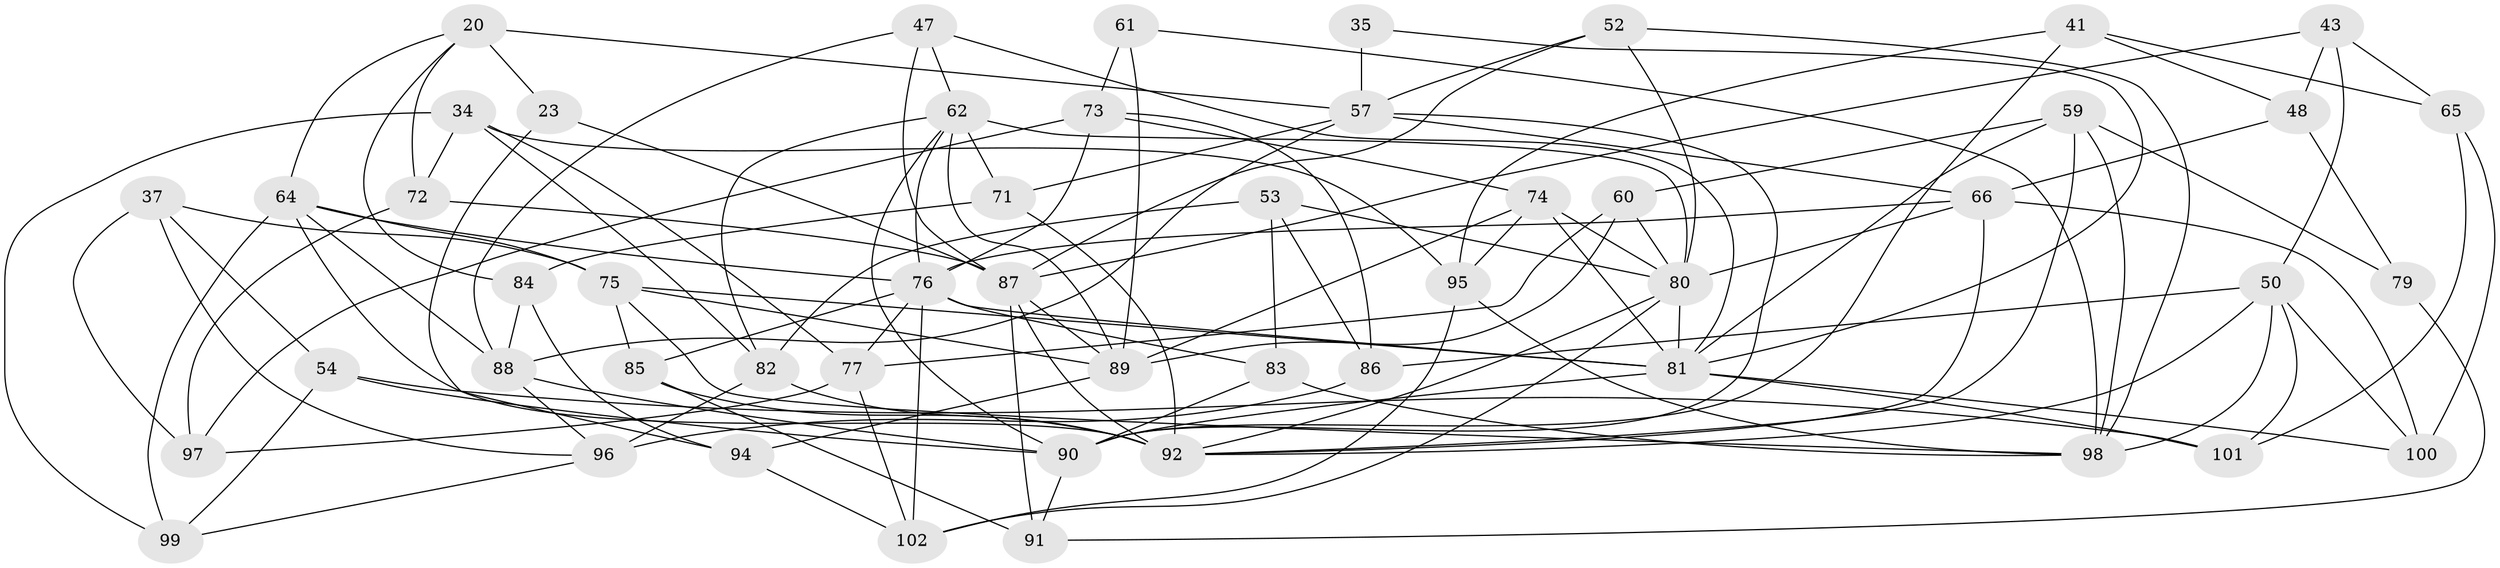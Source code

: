 // original degree distribution, {4: 1.0}
// Generated by graph-tools (version 1.1) at 2025/56/03/09/25 04:56:39]
// undirected, 51 vertices, 130 edges
graph export_dot {
graph [start="1"]
  node [color=gray90,style=filled];
  20 [super="+8"];
  23;
  34 [super="+27"];
  35;
  37;
  41;
  43;
  47;
  48;
  50 [super="+30"];
  52;
  53;
  54;
  57 [super="+1+17"];
  59 [super="+51"];
  60;
  61;
  62 [super="+15+38+44"];
  64 [super="+6+7"];
  65;
  66 [super="+63"];
  71;
  72;
  73 [super="+4"];
  74 [super="+46"];
  75 [super="+9+67"];
  76 [super="+42"];
  77 [super="+40"];
  79;
  80 [super="+13+78"];
  81 [super="+14+70+18+58"];
  82 [super="+69"];
  83;
  84;
  85;
  86;
  87 [super="+49"];
  88 [super="+36"];
  89 [super="+33+68"];
  90 [super="+22+56"];
  91 [super="+55"];
  92 [super="+26"];
  94;
  95 [super="+93"];
  96 [super="+5"];
  97;
  98 [super="+21"];
  99;
  100;
  101;
  102 [super="+12+45"];
  20 -- 84;
  20 -- 72;
  20 -- 23 [weight=2];
  20 -- 64;
  20 -- 57;
  23 -- 94;
  23 -- 87;
  34 -- 72;
  34 -- 82;
  34 -- 99;
  34 -- 77;
  34 -- 95 [weight=2];
  35 -- 57 [weight=3];
  35 -- 81;
  37 -- 97;
  37 -- 96;
  37 -- 54;
  37 -- 75;
  41 -- 95;
  41 -- 65;
  41 -- 48;
  41 -- 90;
  43 -- 65;
  43 -- 50;
  43 -- 48;
  43 -- 87;
  47 -- 62;
  47 -- 87;
  47 -- 81;
  47 -- 88;
  48 -- 79;
  48 -- 66;
  50 -- 100;
  50 -- 86;
  50 -- 92;
  50 -- 101;
  50 -- 98;
  52 -- 57;
  52 -- 80;
  52 -- 98;
  52 -- 87;
  53 -- 82;
  53 -- 86;
  53 -- 83;
  53 -- 80;
  54 -- 101;
  54 -- 99;
  54 -- 90;
  57 -- 66 [weight=2];
  57 -- 71;
  57 -- 90;
  57 -- 88;
  59 -- 79;
  59 -- 92;
  59 -- 98 [weight=2];
  59 -- 81;
  59 -- 60;
  60 -- 80;
  60 -- 89;
  60 -- 77;
  61 -- 73 [weight=2];
  61 -- 98;
  61 -- 89;
  62 -- 90 [weight=3];
  62 -- 89;
  62 -- 80 [weight=2];
  62 -- 82;
  62 -- 71;
  62 -- 76;
  64 -- 99;
  64 -- 75 [weight=2];
  64 -- 76 [weight=2];
  64 -- 92;
  64 -- 88;
  65 -- 100;
  65 -- 101;
  66 -- 80 [weight=2];
  66 -- 100;
  66 -- 92;
  66 -- 76;
  71 -- 84;
  71 -- 92;
  72 -- 97;
  72 -- 87;
  73 -- 97;
  73 -- 86;
  73 -- 74;
  73 -- 76;
  74 -- 80;
  74 -- 81 [weight=2];
  74 -- 95;
  74 -- 89;
  75 -- 85;
  75 -- 98;
  75 -- 81;
  75 -- 89 [weight=2];
  76 -- 81 [weight=2];
  76 -- 102 [weight=2];
  76 -- 77;
  76 -- 83;
  76 -- 85;
  77 -- 97;
  77 -- 102 [weight=2];
  79 -- 91 [weight=2];
  80 -- 102 [weight=2];
  80 -- 92;
  80 -- 81;
  81 -- 100;
  81 -- 101;
  81 -- 90;
  82 -- 96 [weight=2];
  82 -- 92;
  83 -- 98;
  83 -- 90;
  84 -- 94;
  84 -- 88;
  85 -- 91;
  85 -- 92;
  86 -- 96;
  87 -- 91 [weight=2];
  87 -- 92 [weight=2];
  87 -- 89;
  88 -- 90;
  88 -- 96;
  89 -- 94;
  90 -- 91;
  94 -- 102;
  95 -- 98;
  95 -- 102;
  96 -- 99;
}
